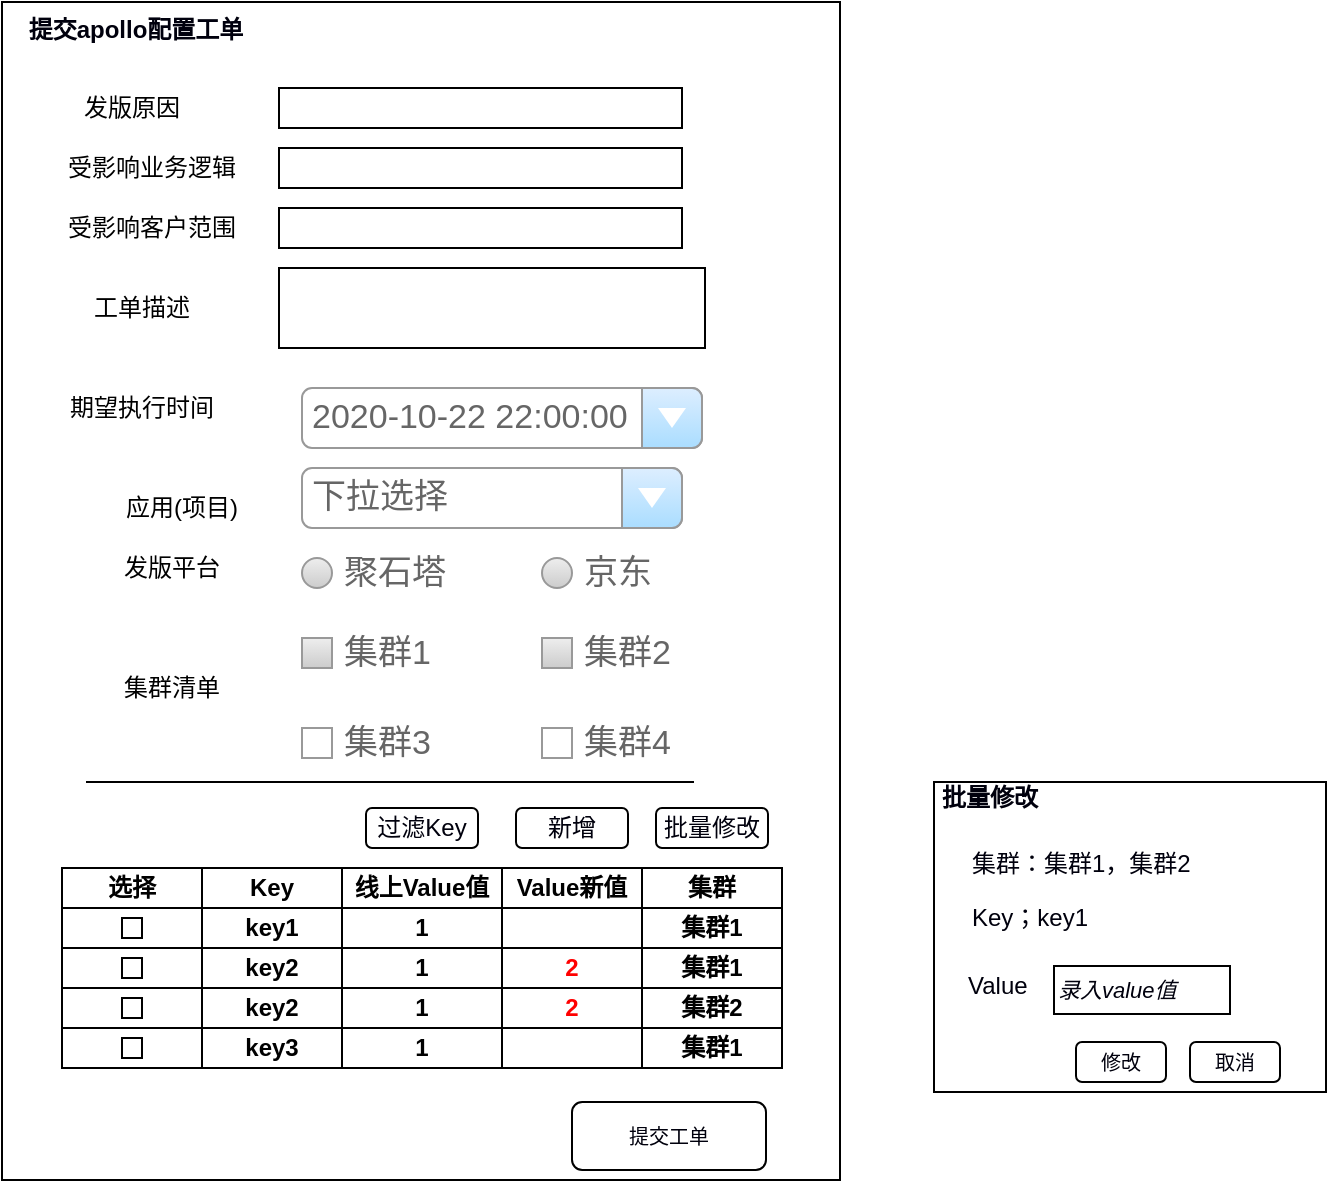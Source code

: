 <mxfile version="13.8.1" type="github">
  <diagram id="HkuzjCNXfdghulc0zHtY" name="第 1 页">
    <mxGraphModel dx="1422" dy="1196" grid="0" gridSize="10" guides="1" tooltips="1" connect="1" arrows="1" fold="1" page="0" pageScale="1" pageWidth="827" pageHeight="1169" math="0" shadow="0">
      <root>
        <mxCell id="0" />
        <mxCell id="1" parent="0" />
        <mxCell id="XfXEvl1QIxhK9ypkfOGY-76" value="" style="rounded=0;whiteSpace=wrap;html=1;shadow=0;strokeColor=#000000;fillColor=none;gradientColor=#BFBFBF;fontColor=#00000D;" vertex="1" parent="1">
          <mxGeometry x="80" y="-53" width="419" height="589" as="geometry" />
        </mxCell>
        <mxCell id="XfXEvl1QIxhK9ypkfOGY-1" value="集群清单" style="text;html=1;strokeColor=none;fillColor=none;align=center;verticalAlign=middle;whiteSpace=wrap;rounded=0;" vertex="1" parent="1">
          <mxGeometry x="140" y="280" width="50" height="20" as="geometry" />
        </mxCell>
        <mxCell id="XfXEvl1QIxhK9ypkfOGY-2" value="集群1" style="strokeWidth=1;shadow=0;dashed=0;align=center;html=1;shape=mxgraph.mockup.forms.rrect;rSize=0;fillColor=#eeeeee;strokeColor=#999999;gradientColor=#cccccc;align=left;spacingLeft=4;fontSize=17;fontColor=#666666;labelPosition=right;" vertex="1" parent="1">
          <mxGeometry x="230" y="265" width="15" height="15" as="geometry" />
        </mxCell>
        <mxCell id="XfXEvl1QIxhK9ypkfOGY-3" value="集群3" style="strokeWidth=1;shadow=0;dashed=0;align=center;html=1;shape=mxgraph.mockup.forms.rrect;rSize=0;strokeColor=#999999;gradientColor=#cccccc;align=left;spacingLeft=4;fontSize=17;fontColor=#666666;labelPosition=right;fillColor=none;" vertex="1" parent="1">
          <mxGeometry x="230" y="310" width="15" height="15" as="geometry" />
        </mxCell>
        <mxCell id="XfXEvl1QIxhK9ypkfOGY-5" value="集群4" style="strokeWidth=1;shadow=0;dashed=0;align=center;html=1;shape=mxgraph.mockup.forms.rrect;rSize=0;strokeColor=#999999;gradientColor=#cccccc;align=left;spacingLeft=4;fontSize=17;fontColor=#666666;labelPosition=right;fillColor=none;" vertex="1" parent="1">
          <mxGeometry x="350" y="310" width="15" height="15" as="geometry" />
        </mxCell>
        <mxCell id="XfXEvl1QIxhK9ypkfOGY-6" value="发版平台" style="text;html=1;strokeColor=none;fillColor=none;align=center;verticalAlign=middle;whiteSpace=wrap;rounded=0;" vertex="1" parent="1">
          <mxGeometry x="140" y="220" width="50" height="20" as="geometry" />
        </mxCell>
        <mxCell id="XfXEvl1QIxhK9ypkfOGY-7" value="聚石塔&lt;span style=&quot;color: rgba(0 , 0 , 0 , 0) ; font-family: monospace ; font-size: 0px&quot;&gt;%3CmxGraphModel%3E%3Croot%3E%3CmxCell%20id%3D%220%22%2F%3E%3CmxCell%20id%3D%221%22%20parent%3D%220%22%2F%3E%3CmxCell%20id%3D%222%22%20value%3D%22%E9%9B%86%E7%BE%A4%E6%B8%85%E5%8D%95%22%20style%3D%22text%3Bhtml%3D1%3BstrokeColor%3Dnone%3BfillColor%3Dnone%3Balign%3Dcenter%3BverticalAlign%3Dmiddle%3BwhiteSpace%3Dwrap%3Brounded%3D0%3B%22%20vertex%3D%221%22%20parent%3D%221%22%3E%3CmxGeometry%20x%3D%22120%22%20y%3D%22170%22%20width%3D%2250%22%20height%3D%2220%22%20as%3D%22geometry%22%2F%3E%3C%2FmxCell%3E%3C%2Froot%3E%3C%2FmxGraphModel%3E&lt;/span&gt;" style="shape=ellipse;fillColor=#eeeeee;strokeColor=#999999;gradientColor=#cccccc;html=1;align=left;spacingLeft=4;fontSize=17;fontColor=#666666;labelPosition=right;shadow=0;" vertex="1" parent="1">
          <mxGeometry x="230" y="225" width="15" height="15" as="geometry" />
        </mxCell>
        <mxCell id="XfXEvl1QIxhK9ypkfOGY-9" value="京东" style="shape=ellipse;fillColor=#eeeeee;strokeColor=#999999;gradientColor=#cccccc;html=1;align=left;spacingLeft=4;fontSize=17;fontColor=#666666;labelPosition=right;shadow=0;" vertex="1" parent="1">
          <mxGeometry x="350" y="225" width="15" height="15" as="geometry" />
        </mxCell>
        <mxCell id="XfXEvl1QIxhK9ypkfOGY-20" value="应用(项目)" style="text;html=1;strokeColor=none;fillColor=none;align=center;verticalAlign=middle;whiteSpace=wrap;rounded=0;" vertex="1" parent="1">
          <mxGeometry x="140" y="190" width="60" height="20" as="geometry" />
        </mxCell>
        <mxCell id="XfXEvl1QIxhK9ypkfOGY-21" value="下拉选择" style="strokeWidth=1;shadow=0;dashed=0;align=center;html=1;shape=mxgraph.mockup.forms.comboBox;strokeColor=#999999;fillColor=#ddeeff;align=left;fillColor2=#aaddff;mainText=;fontColor=#666666;fontSize=17;spacingLeft=3;" vertex="1" parent="1">
          <mxGeometry x="230" y="180" width="190" height="30" as="geometry" />
        </mxCell>
        <mxCell id="XfXEvl1QIxhK9ypkfOGY-22" value="Key" style="text;html=1;fillColor=none;align=center;verticalAlign=middle;whiteSpace=wrap;rounded=0;strokeColor=#000000;fontStyle=1" vertex="1" parent="1">
          <mxGeometry x="180" y="380" width="70" height="20" as="geometry" />
        </mxCell>
        <mxCell id="XfXEvl1QIxhK9ypkfOGY-23" style="edgeStyle=orthogonalEdgeStyle;rounded=0;orthogonalLoop=1;jettySize=auto;html=1;exitX=0.5;exitY=1;exitDx=0;exitDy=0;" edge="1" parent="1" source="XfXEvl1QIxhK9ypkfOGY-22" target="XfXEvl1QIxhK9ypkfOGY-22">
          <mxGeometry relative="1" as="geometry" />
        </mxCell>
        <mxCell id="XfXEvl1QIxhK9ypkfOGY-24" value="线上Value值" style="text;html=1;fillColor=none;align=center;verticalAlign=middle;whiteSpace=wrap;rounded=0;strokeColor=#000000;fontStyle=1" vertex="1" parent="1">
          <mxGeometry x="250" y="380" width="80" height="20" as="geometry" />
        </mxCell>
        <mxCell id="XfXEvl1QIxhK9ypkfOGY-25" value="Value新值" style="text;html=1;fillColor=none;align=center;verticalAlign=middle;whiteSpace=wrap;rounded=0;strokeColor=#000000;fontStyle=1" vertex="1" parent="1">
          <mxGeometry x="330" y="380" width="70" height="20" as="geometry" />
        </mxCell>
        <mxCell id="XfXEvl1QIxhK9ypkfOGY-26" value="集群" style="text;html=1;fillColor=none;align=center;verticalAlign=middle;whiteSpace=wrap;rounded=0;strokeColor=#000000;fontStyle=1" vertex="1" parent="1">
          <mxGeometry x="400" y="380" width="70" height="20" as="geometry" />
        </mxCell>
        <mxCell id="XfXEvl1QIxhK9ypkfOGY-27" value="key1" style="text;html=1;fillColor=none;align=center;verticalAlign=middle;whiteSpace=wrap;rounded=0;strokeColor=#000000;fontStyle=1" vertex="1" parent="1">
          <mxGeometry x="180" y="400" width="70" height="20" as="geometry" />
        </mxCell>
        <mxCell id="XfXEvl1QIxhK9ypkfOGY-28" value="1" style="text;html=1;fillColor=none;align=center;verticalAlign=middle;whiteSpace=wrap;rounded=0;strokeColor=#000000;fontStyle=1" vertex="1" parent="1">
          <mxGeometry x="250" y="400" width="80" height="20" as="geometry" />
        </mxCell>
        <mxCell id="XfXEvl1QIxhK9ypkfOGY-29" value="" style="text;html=1;fillColor=none;align=center;verticalAlign=middle;whiteSpace=wrap;rounded=0;strokeColor=#000000;fontStyle=1;fontColor=#FF0000;" vertex="1" parent="1">
          <mxGeometry x="330" y="400" width="70" height="20" as="geometry" />
        </mxCell>
        <mxCell id="XfXEvl1QIxhK9ypkfOGY-30" value="集群1" style="text;html=1;fillColor=none;align=center;verticalAlign=middle;whiteSpace=wrap;rounded=0;strokeColor=#000000;fontStyle=1" vertex="1" parent="1">
          <mxGeometry x="400" y="400" width="70" height="20" as="geometry" />
        </mxCell>
        <mxCell id="XfXEvl1QIxhK9ypkfOGY-31" style="edgeStyle=orthogonalEdgeStyle;rounded=0;orthogonalLoop=1;jettySize=auto;html=1;exitX=0.5;exitY=1;exitDx=0;exitDy=0;" edge="1" parent="1">
          <mxGeometry relative="1" as="geometry">
            <mxPoint x="215" y="420" as="sourcePoint" />
            <mxPoint x="215" y="420" as="targetPoint" />
          </mxGeometry>
        </mxCell>
        <mxCell id="XfXEvl1QIxhK9ypkfOGY-32" value="key2" style="text;html=1;fillColor=none;align=center;verticalAlign=middle;whiteSpace=wrap;rounded=0;strokeColor=#000000;fontStyle=1" vertex="1" parent="1">
          <mxGeometry x="180" y="420" width="70" height="20" as="geometry" />
        </mxCell>
        <mxCell id="XfXEvl1QIxhK9ypkfOGY-33" value="1" style="text;html=1;fillColor=none;align=center;verticalAlign=middle;whiteSpace=wrap;rounded=0;strokeColor=#000000;fontStyle=1" vertex="1" parent="1">
          <mxGeometry x="250" y="420" width="80" height="20" as="geometry" />
        </mxCell>
        <mxCell id="XfXEvl1QIxhK9ypkfOGY-34" value="&lt;font color=&quot;#ff0000&quot;&gt;2&lt;/font&gt;" style="text;html=1;fillColor=none;align=center;verticalAlign=middle;whiteSpace=wrap;rounded=0;strokeColor=#000000;fontStyle=1" vertex="1" parent="1">
          <mxGeometry x="330" y="420" width="70" height="20" as="geometry" />
        </mxCell>
        <mxCell id="XfXEvl1QIxhK9ypkfOGY-35" value="集群1" style="text;html=1;fillColor=none;align=center;verticalAlign=middle;whiteSpace=wrap;rounded=0;strokeColor=#000000;fontStyle=1" vertex="1" parent="1">
          <mxGeometry x="400" y="420" width="70" height="20" as="geometry" />
        </mxCell>
        <mxCell id="XfXEvl1QIxhK9ypkfOGY-36" style="edgeStyle=orthogonalEdgeStyle;rounded=0;orthogonalLoop=1;jettySize=auto;html=1;exitX=0.5;exitY=1;exitDx=0;exitDy=0;" edge="1" parent="1" source="XfXEvl1QIxhK9ypkfOGY-29" target="XfXEvl1QIxhK9ypkfOGY-29">
          <mxGeometry relative="1" as="geometry" />
        </mxCell>
        <mxCell id="XfXEvl1QIxhK9ypkfOGY-37" style="edgeStyle=orthogonalEdgeStyle;rounded=0;orthogonalLoop=1;jettySize=auto;html=1;exitX=0.5;exitY=1;exitDx=0;exitDy=0;" edge="1" parent="1">
          <mxGeometry relative="1" as="geometry">
            <mxPoint x="215" y="440" as="sourcePoint" />
            <mxPoint x="215" y="440" as="targetPoint" />
          </mxGeometry>
        </mxCell>
        <mxCell id="XfXEvl1QIxhK9ypkfOGY-38" value="key2" style="text;html=1;fillColor=none;align=center;verticalAlign=middle;whiteSpace=wrap;rounded=0;strokeColor=#000000;fontStyle=1" vertex="1" parent="1">
          <mxGeometry x="180" y="440" width="70" height="20" as="geometry" />
        </mxCell>
        <mxCell id="XfXEvl1QIxhK9ypkfOGY-39" value="1" style="text;html=1;fillColor=none;align=center;verticalAlign=middle;whiteSpace=wrap;rounded=0;strokeColor=#000000;fontStyle=1" vertex="1" parent="1">
          <mxGeometry x="250" y="440" width="80" height="20" as="geometry" />
        </mxCell>
        <mxCell id="XfXEvl1QIxhK9ypkfOGY-40" value="&lt;font color=&quot;#ff0000&quot;&gt;2&lt;/font&gt;" style="text;html=1;fillColor=none;align=center;verticalAlign=middle;whiteSpace=wrap;rounded=0;strokeColor=#000000;fontStyle=1" vertex="1" parent="1">
          <mxGeometry x="330" y="440" width="70" height="20" as="geometry" />
        </mxCell>
        <mxCell id="XfXEvl1QIxhK9ypkfOGY-41" value="集群2" style="text;html=1;fillColor=none;align=center;verticalAlign=middle;whiteSpace=wrap;rounded=0;strokeColor=#000000;fontStyle=1" vertex="1" parent="1">
          <mxGeometry x="400" y="440" width="70" height="20" as="geometry" />
        </mxCell>
        <mxCell id="XfXEvl1QIxhK9ypkfOGY-42" style="edgeStyle=orthogonalEdgeStyle;rounded=0;orthogonalLoop=1;jettySize=auto;html=1;exitX=0.5;exitY=1;exitDx=0;exitDy=0;" edge="1" parent="1">
          <mxGeometry relative="1" as="geometry">
            <mxPoint x="365" y="440" as="sourcePoint" />
            <mxPoint x="365" y="440" as="targetPoint" />
          </mxGeometry>
        </mxCell>
        <mxCell id="XfXEvl1QIxhK9ypkfOGY-43" style="edgeStyle=orthogonalEdgeStyle;rounded=0;orthogonalLoop=1;jettySize=auto;html=1;exitX=0.5;exitY=1;exitDx=0;exitDy=0;" edge="1" parent="1">
          <mxGeometry relative="1" as="geometry">
            <mxPoint x="215" y="460" as="sourcePoint" />
            <mxPoint x="215" y="460" as="targetPoint" />
          </mxGeometry>
        </mxCell>
        <mxCell id="XfXEvl1QIxhK9ypkfOGY-44" value="key3" style="text;html=1;fillColor=none;align=center;verticalAlign=middle;whiteSpace=wrap;rounded=0;strokeColor=#000000;fontStyle=1" vertex="1" parent="1">
          <mxGeometry x="180" y="460" width="70" height="20" as="geometry" />
        </mxCell>
        <mxCell id="XfXEvl1QIxhK9ypkfOGY-45" value="1" style="text;html=1;fillColor=none;align=center;verticalAlign=middle;whiteSpace=wrap;rounded=0;strokeColor=#000000;fontStyle=1" vertex="1" parent="1">
          <mxGeometry x="250" y="460" width="80" height="20" as="geometry" />
        </mxCell>
        <mxCell id="XfXEvl1QIxhK9ypkfOGY-46" value="" style="text;html=1;fillColor=none;align=center;verticalAlign=middle;whiteSpace=wrap;rounded=0;strokeColor=#000000;fontStyle=1" vertex="1" parent="1">
          <mxGeometry x="330" y="460" width="70" height="20" as="geometry" />
        </mxCell>
        <mxCell id="XfXEvl1QIxhK9ypkfOGY-47" value="集群1" style="text;html=1;fillColor=none;align=center;verticalAlign=middle;whiteSpace=wrap;rounded=0;strokeColor=#000000;fontStyle=1" vertex="1" parent="1">
          <mxGeometry x="400" y="460" width="70" height="20" as="geometry" />
        </mxCell>
        <mxCell id="XfXEvl1QIxhK9ypkfOGY-48" style="edgeStyle=orthogonalEdgeStyle;rounded=0;orthogonalLoop=1;jettySize=auto;html=1;exitX=0.5;exitY=1;exitDx=0;exitDy=0;" edge="1" parent="1">
          <mxGeometry relative="1" as="geometry">
            <mxPoint x="365" y="460" as="sourcePoint" />
            <mxPoint x="365" y="460" as="targetPoint" />
          </mxGeometry>
        </mxCell>
        <mxCell id="XfXEvl1QIxhK9ypkfOGY-51" value="选择" style="text;html=1;fillColor=none;align=center;verticalAlign=middle;whiteSpace=wrap;rounded=0;strokeColor=#000000;fontStyle=1" vertex="1" parent="1">
          <mxGeometry x="110" y="380" width="70" height="20" as="geometry" />
        </mxCell>
        <mxCell id="XfXEvl1QIxhK9ypkfOGY-52" value="" style="text;html=1;fillColor=none;align=center;verticalAlign=middle;whiteSpace=wrap;rounded=0;strokeColor=#000000;fontStyle=1" vertex="1" parent="1">
          <mxGeometry x="110" y="400" width="70" height="20" as="geometry" />
        </mxCell>
        <mxCell id="XfXEvl1QIxhK9ypkfOGY-53" value="" style="text;html=1;fillColor=none;align=center;verticalAlign=middle;whiteSpace=wrap;rounded=0;strokeColor=#000000;fontStyle=1" vertex="1" parent="1">
          <mxGeometry x="110" y="420" width="70" height="20" as="geometry" />
        </mxCell>
        <mxCell id="XfXEvl1QIxhK9ypkfOGY-54" value="" style="text;html=1;fillColor=none;align=center;verticalAlign=middle;whiteSpace=wrap;rounded=0;strokeColor=#000000;fontStyle=1" vertex="1" parent="1">
          <mxGeometry x="110" y="440" width="70" height="20" as="geometry" />
        </mxCell>
        <mxCell id="XfXEvl1QIxhK9ypkfOGY-55" value="" style="text;html=1;fillColor=none;align=center;verticalAlign=middle;whiteSpace=wrap;rounded=0;strokeColor=#000000;fontStyle=1" vertex="1" parent="1">
          <mxGeometry x="110" y="460" width="70" height="20" as="geometry" />
        </mxCell>
        <mxCell id="XfXEvl1QIxhK9ypkfOGY-56" value="" style="rounded=0;whiteSpace=wrap;html=1;shadow=0;strokeColor=#000000;gradientColor=#BFBFBF;fontColor=#FF0000;fillColor=none;" vertex="1" parent="1">
          <mxGeometry x="140" y="405" width="10" height="10" as="geometry" />
        </mxCell>
        <mxCell id="XfXEvl1QIxhK9ypkfOGY-57" value="" style="rounded=0;whiteSpace=wrap;html=1;shadow=0;strokeColor=#000000;gradientColor=#BFBFBF;fontColor=#FF0000;fillColor=none;" vertex="1" parent="1">
          <mxGeometry x="140" y="425" width="10" height="10" as="geometry" />
        </mxCell>
        <mxCell id="XfXEvl1QIxhK9ypkfOGY-58" value="" style="rounded=0;whiteSpace=wrap;html=1;shadow=0;strokeColor=#000000;gradientColor=#BFBFBF;fontColor=#FF0000;fillColor=none;" vertex="1" parent="1">
          <mxGeometry x="140" y="445" width="10" height="10" as="geometry" />
        </mxCell>
        <mxCell id="XfXEvl1QIxhK9ypkfOGY-59" value="" style="rounded=0;whiteSpace=wrap;html=1;shadow=0;strokeColor=#000000;gradientColor=#BFBFBF;fontColor=#FF0000;fillColor=none;" vertex="1" parent="1">
          <mxGeometry x="140" y="465" width="10" height="10" as="geometry" />
        </mxCell>
        <mxCell id="XfXEvl1QIxhK9ypkfOGY-60" value="集群2" style="strokeWidth=1;shadow=0;dashed=0;align=center;html=1;shape=mxgraph.mockup.forms.rrect;rSize=0;fillColor=#eeeeee;strokeColor=#999999;gradientColor=#cccccc;align=left;spacingLeft=4;fontSize=17;fontColor=#666666;labelPosition=right;" vertex="1" parent="1">
          <mxGeometry x="350" y="265" width="15" height="15" as="geometry" />
        </mxCell>
        <mxCell id="XfXEvl1QIxhK9ypkfOGY-61" value="新增" style="rounded=1;whiteSpace=wrap;html=1;shadow=0;strokeColor=#000000;fillColor=none;gradientColor=#BFBFBF;fontColor=#00000D;" vertex="1" parent="1">
          <mxGeometry x="337" y="350" width="56" height="20" as="geometry" />
        </mxCell>
        <mxCell id="XfXEvl1QIxhK9ypkfOGY-62" value="批量修改" style="rounded=1;whiteSpace=wrap;html=1;shadow=0;strokeColor=#000000;fillColor=none;gradientColor=#BFBFBF;fontColor=#00000D;" vertex="1" parent="1">
          <mxGeometry x="407" y="350" width="56" height="20" as="geometry" />
        </mxCell>
        <mxCell id="XfXEvl1QIxhK9ypkfOGY-63" value="过滤Key" style="rounded=1;whiteSpace=wrap;html=1;shadow=0;strokeColor=#000000;fillColor=none;gradientColor=#BFBFBF;fontColor=#00000D;" vertex="1" parent="1">
          <mxGeometry x="262" y="350" width="56" height="20" as="geometry" />
        </mxCell>
        <mxCell id="XfXEvl1QIxhK9ypkfOGY-65" value="期望执行时间" style="text;html=1;strokeColor=none;fillColor=none;align=center;verticalAlign=middle;whiteSpace=wrap;rounded=0;" vertex="1" parent="1">
          <mxGeometry x="110" y="140" width="80" height="20" as="geometry" />
        </mxCell>
        <mxCell id="XfXEvl1QIxhK9ypkfOGY-66" value="2020-10-22 22:00:00" style="strokeWidth=1;shadow=0;dashed=0;align=center;html=1;shape=mxgraph.mockup.forms.comboBox;strokeColor=#999999;fillColor=#ddeeff;align=left;fillColor2=#aaddff;mainText=;fontColor=#666666;fontSize=17;spacingLeft=3;" vertex="1" parent="1">
          <mxGeometry x="230" y="140" width="200" height="30" as="geometry" />
        </mxCell>
        <mxCell id="XfXEvl1QIxhK9ypkfOGY-67" value="工单描述" style="text;html=1;strokeColor=none;fillColor=none;align=center;verticalAlign=middle;whiteSpace=wrap;rounded=0;" vertex="1" parent="1">
          <mxGeometry x="110" y="90" width="80" height="20" as="geometry" />
        </mxCell>
        <mxCell id="XfXEvl1QIxhK9ypkfOGY-68" value="" style="rounded=0;whiteSpace=wrap;html=1;shadow=0;strokeColor=#000000;fillColor=none;gradientColor=#BFBFBF;fontColor=#00000D;" vertex="1" parent="1">
          <mxGeometry x="218.5" y="80" width="213" height="40" as="geometry" />
        </mxCell>
        <mxCell id="XfXEvl1QIxhK9ypkfOGY-69" value="发版原因" style="text;html=1;strokeColor=none;fillColor=none;align=center;verticalAlign=middle;whiteSpace=wrap;rounded=0;" vertex="1" parent="1">
          <mxGeometry x="105" y="-10" width="80" height="20" as="geometry" />
        </mxCell>
        <mxCell id="XfXEvl1QIxhK9ypkfOGY-70" value="受影响业务逻辑" style="text;html=1;strokeColor=none;fillColor=none;align=center;verticalAlign=middle;whiteSpace=wrap;rounded=0;" vertex="1" parent="1">
          <mxGeometry x="110" y="20" width="90" height="20" as="geometry" />
        </mxCell>
        <mxCell id="XfXEvl1QIxhK9ypkfOGY-71" value="受影响客户范围" style="text;html=1;strokeColor=none;fillColor=none;align=center;verticalAlign=middle;whiteSpace=wrap;rounded=0;" vertex="1" parent="1">
          <mxGeometry x="110" y="50" width="90" height="20" as="geometry" />
        </mxCell>
        <mxCell id="XfXEvl1QIxhK9ypkfOGY-72" value="" style="rounded=0;whiteSpace=wrap;html=1;shadow=0;strokeColor=#000000;fillColor=none;gradientColor=#BFBFBF;fontColor=#00000D;" vertex="1" parent="1">
          <mxGeometry x="218.5" y="-10" width="201.5" height="20" as="geometry" />
        </mxCell>
        <mxCell id="XfXEvl1QIxhK9ypkfOGY-73" value="" style="rounded=0;whiteSpace=wrap;html=1;shadow=0;strokeColor=#000000;fillColor=none;gradientColor=#BFBFBF;fontColor=#00000D;" vertex="1" parent="1">
          <mxGeometry x="218.5" y="20" width="201.5" height="20" as="geometry" />
        </mxCell>
        <mxCell id="XfXEvl1QIxhK9ypkfOGY-74" value="" style="rounded=0;whiteSpace=wrap;html=1;shadow=0;strokeColor=#000000;fillColor=none;gradientColor=#BFBFBF;fontColor=#00000D;" vertex="1" parent="1">
          <mxGeometry x="218.5" y="50" width="201.5" height="20" as="geometry" />
        </mxCell>
        <mxCell id="XfXEvl1QIxhK9ypkfOGY-77" value="提交apollo配置工单" style="text;html=1;strokeColor=none;fillColor=none;align=center;verticalAlign=middle;whiteSpace=wrap;rounded=0;shadow=0;fontColor=#00000D;fontStyle=1" vertex="1" parent="1">
          <mxGeometry x="87" y="-49" width="120" height="20" as="geometry" />
        </mxCell>
        <mxCell id="XfXEvl1QIxhK9ypkfOGY-78" value="" style="rounded=0;whiteSpace=wrap;html=1;shadow=0;strokeColor=#000000;fillColor=none;gradientColor=#BFBFBF;fontColor=#00000D;" vertex="1" parent="1">
          <mxGeometry x="546" y="337" width="196" height="155" as="geometry" />
        </mxCell>
        <mxCell id="XfXEvl1QIxhK9ypkfOGY-79" value="集群：集群1，集群2" style="text;html=1;strokeColor=none;fillColor=none;align=left;verticalAlign=middle;whiteSpace=wrap;rounded=0;shadow=0;fontColor=#00000D;" vertex="1" parent="1">
          <mxGeometry x="563" y="368" width="116" height="20" as="geometry" />
        </mxCell>
        <mxCell id="XfXEvl1QIxhK9ypkfOGY-80" value="Key；key1" style="text;html=1;strokeColor=none;fillColor=none;align=left;verticalAlign=middle;whiteSpace=wrap;rounded=0;shadow=0;fontColor=#00000D;" vertex="1" parent="1">
          <mxGeometry x="563" y="395" width="116" height="20" as="geometry" />
        </mxCell>
        <mxCell id="XfXEvl1QIxhK9ypkfOGY-81" value="Value" style="text;html=1;strokeColor=none;fillColor=none;align=left;verticalAlign=middle;whiteSpace=wrap;rounded=0;shadow=0;fontColor=#00000D;" vertex="1" parent="1">
          <mxGeometry x="561" y="429" width="53" height="20" as="geometry" />
        </mxCell>
        <mxCell id="XfXEvl1QIxhK9ypkfOGY-82" value="&lt;font style=&quot;font-size: 11px&quot;&gt;录入value值&lt;/font&gt;" style="rounded=0;whiteSpace=wrap;html=1;shadow=0;strokeColor=#000000;fillColor=none;gradientColor=#BFBFBF;fontColor=#00000D;align=left;fontStyle=2;fontSize=10;" vertex="1" parent="1">
          <mxGeometry x="606" y="429" width="88" height="24" as="geometry" />
        </mxCell>
        <mxCell id="XfXEvl1QIxhK9ypkfOGY-83" value="修改" style="rounded=1;whiteSpace=wrap;html=1;shadow=0;strokeColor=#000000;fillColor=none;gradientColor=#BFBFBF;fontSize=10;fontColor=#00000D;align=center;" vertex="1" parent="1">
          <mxGeometry x="617" y="467" width="45" height="20" as="geometry" />
        </mxCell>
        <mxCell id="XfXEvl1QIxhK9ypkfOGY-84" value="取消" style="rounded=1;whiteSpace=wrap;html=1;shadow=0;strokeColor=#000000;fillColor=none;gradientColor=#BFBFBF;fontSize=10;fontColor=#00000D;align=center;" vertex="1" parent="1">
          <mxGeometry x="674" y="467" width="45" height="20" as="geometry" />
        </mxCell>
        <mxCell id="XfXEvl1QIxhK9ypkfOGY-85" value="批量修改" style="text;html=1;strokeColor=none;fillColor=none;align=left;verticalAlign=middle;whiteSpace=wrap;rounded=0;shadow=0;fontColor=#00000D;fontStyle=1" vertex="1" parent="1">
          <mxGeometry x="548" y="335" width="116" height="20" as="geometry" />
        </mxCell>
        <mxCell id="XfXEvl1QIxhK9ypkfOGY-87" value="" style="endArrow=none;html=1;fontSize=10;fontColor=#BFBFBF;labelBorderColor=#BFBFBF;textOpacity=20;" edge="1" parent="1">
          <mxGeometry width="50" height="50" relative="1" as="geometry">
            <mxPoint x="122" y="337" as="sourcePoint" />
            <mxPoint x="426" y="337" as="targetPoint" />
          </mxGeometry>
        </mxCell>
        <mxCell id="XfXEvl1QIxhK9ypkfOGY-88" value="提交工单" style="rounded=1;whiteSpace=wrap;html=1;shadow=0;strokeColor=#000000;fillColor=none;gradientColor=#BFBFBF;fontSize=10;align=center;fontColor=#00000D;" vertex="1" parent="1">
          <mxGeometry x="365" y="497" width="97" height="34" as="geometry" />
        </mxCell>
      </root>
    </mxGraphModel>
  </diagram>
</mxfile>
